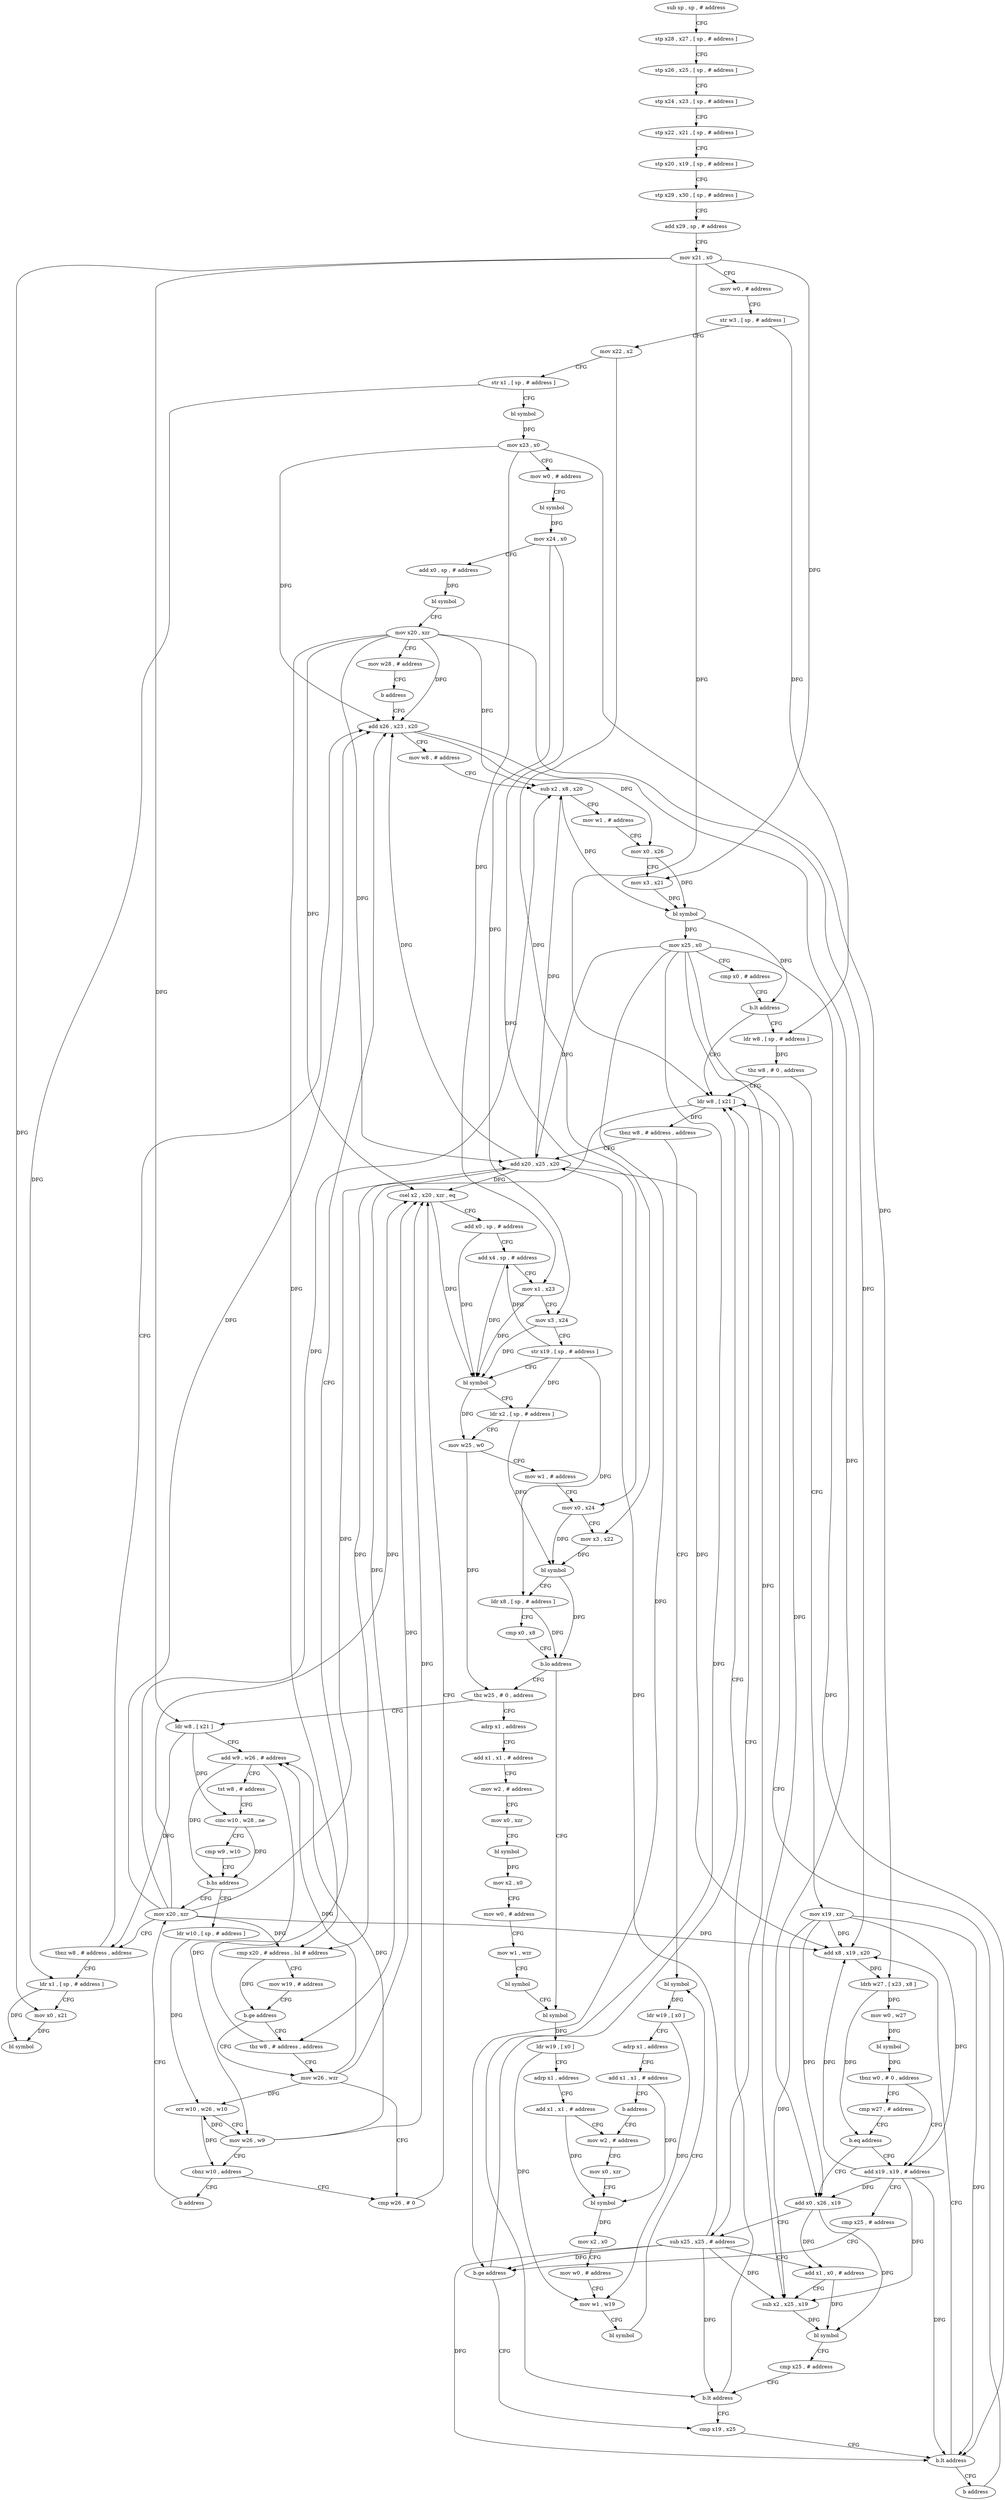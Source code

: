 digraph "func" {
"4201268" [label = "sub sp , sp , # address" ]
"4201272" [label = "stp x28 , x27 , [ sp , # address ]" ]
"4201276" [label = "stp x26 , x25 , [ sp , # address ]" ]
"4201280" [label = "stp x24 , x23 , [ sp , # address ]" ]
"4201284" [label = "stp x22 , x21 , [ sp , # address ]" ]
"4201288" [label = "stp x20 , x19 , [ sp , # address ]" ]
"4201292" [label = "stp x29 , x30 , [ sp , # address ]" ]
"4201296" [label = "add x29 , sp , # address" ]
"4201300" [label = "mov x21 , x0" ]
"4201304" [label = "mov w0 , # address" ]
"4201308" [label = "str w3 , [ sp , # address ]" ]
"4201312" [label = "mov x22 , x2" ]
"4201316" [label = "str x1 , [ sp , # address ]" ]
"4201320" [label = "bl symbol" ]
"4201324" [label = "mov x23 , x0" ]
"4201328" [label = "mov w0 , # address" ]
"4201332" [label = "bl symbol" ]
"4201336" [label = "mov x24 , x0" ]
"4201340" [label = "add x0 , sp , # address" ]
"4201344" [label = "bl symbol" ]
"4201348" [label = "mov x20 , xzr" ]
"4201352" [label = "mov w28 , # address" ]
"4201356" [label = "b address" ]
"4201368" [label = "add x26 , x23 , x20" ]
"4201372" [label = "mov w8 , # address" ]
"4201376" [label = "sub x2 , x8 , x20" ]
"4201380" [label = "mov w1 , # address" ]
"4201384" [label = "mov x0 , x26" ]
"4201388" [label = "mov x3 , x21" ]
"4201392" [label = "bl symbol" ]
"4201396" [label = "mov x25 , x0" ]
"4201400" [label = "cmp x0 , # address" ]
"4201404" [label = "b.lt address" ]
"4201500" [label = "ldr w8 , [ x21 ]" ]
"4201408" [label = "ldr w8 , [ sp , # address ]" ]
"4201504" [label = "tbnz w8 , # address , address" ]
"4201728" [label = "bl symbol" ]
"4201508" [label = "add x20 , x25 , x20" ]
"4201412" [label = "tbz w8 , # 0 , address" ]
"4201416" [label = "mov x19 , xzr" ]
"4201732" [label = "ldr w19 , [ x0 ]" ]
"4201736" [label = "adrp x1 , address" ]
"4201740" [label = "add x1 , x1 , # address" ]
"4201744" [label = "b address" ]
"4201700" [label = "mov w2 , # address" ]
"4201512" [label = "cmp x20 , # address , lsl # address" ]
"4201516" [label = "mov w19 , # address" ]
"4201520" [label = "b.ge address" ]
"4201528" [label = "mov w26 , wzr" ]
"4201524" [label = "tbz w8 , # address , address" ]
"4201420" [label = "add x8 , x19 , x20" ]
"4201704" [label = "mov x0 , xzr" ]
"4201708" [label = "bl symbol" ]
"4201712" [label = "mov x2 , x0" ]
"4201716" [label = "mov w0 , # address" ]
"4201720" [label = "mov w1 , w19" ]
"4201724" [label = "bl symbol" ]
"4201532" [label = "cmp w26 , # 0" ]
"4201488" [label = "add x19 , x19 , # address" ]
"4201492" [label = "cmp x25 , # address" ]
"4201496" [label = "b.ge address" ]
"4201476" [label = "cmp x19 , x25" ]
"4201440" [label = "cmp w27 , # address" ]
"4201444" [label = "b.eq address" ]
"4201448" [label = "add x0 , x26 , x19" ]
"4201684" [label = "bl symbol" ]
"4201688" [label = "ldr w19 , [ x0 ]" ]
"4201692" [label = "adrp x1 , address" ]
"4201696" [label = "add x1 , x1 , # address" ]
"4201600" [label = "tbz w25 , # 0 , address" ]
"4201648" [label = "adrp x1 , address" ]
"4201604" [label = "ldr w8 , [ x21 ]" ]
"4201480" [label = "b.lt address" ]
"4201484" [label = "b address" ]
"4201452" [label = "sub x25 , x25 , # address" ]
"4201456" [label = "add x1 , x0 , # address" ]
"4201460" [label = "sub x2 , x25 , x19" ]
"4201464" [label = "bl symbol" ]
"4201468" [label = "cmp x25 , # address" ]
"4201472" [label = "b.lt address" ]
"4201652" [label = "add x1 , x1 , # address" ]
"4201656" [label = "mov w2 , # address" ]
"4201660" [label = "mov x0 , xzr" ]
"4201664" [label = "bl symbol" ]
"4201668" [label = "mov x2 , x0" ]
"4201672" [label = "mov w0 , # address" ]
"4201676" [label = "mov w1 , wzr" ]
"4201680" [label = "bl symbol" ]
"4201608" [label = "add w9 , w26 , # address" ]
"4201612" [label = "tst w8 , # address" ]
"4201616" [label = "cinc w10 , w28 , ne" ]
"4201620" [label = "cmp w9 , w10" ]
"4201624" [label = "b.hs address" ]
"4201360" [label = "mov x20 , xzr" ]
"4201628" [label = "ldr w10 , [ sp , # address ]" ]
"4201424" [label = "ldrb w27 , [ x23 , x8 ]" ]
"4201428" [label = "mov w0 , w27" ]
"4201432" [label = "bl symbol" ]
"4201436" [label = "tbnz w0 , # 0 , address" ]
"4201364" [label = "tbnz w8 , # address , address" ]
"4201748" [label = "ldr x1 , [ sp , # address ]" ]
"4201632" [label = "orr w10 , w26 , w10" ]
"4201636" [label = "mov w26 , w9" ]
"4201640" [label = "cbnz w10 , address" ]
"4201644" [label = "b address" ]
"4201752" [label = "mov x0 , x21" ]
"4201756" [label = "bl symbol" ]
"4201536" [label = "csel x2 , x20 , xzr , eq" ]
"4201540" [label = "add x0 , sp , # address" ]
"4201544" [label = "add x4 , sp , # address" ]
"4201548" [label = "mov x1 , x23" ]
"4201552" [label = "mov x3 , x24" ]
"4201556" [label = "str x19 , [ sp , # address ]" ]
"4201560" [label = "bl symbol" ]
"4201564" [label = "ldr x2 , [ sp , # address ]" ]
"4201568" [label = "mov w25 , w0" ]
"4201572" [label = "mov w1 , # address" ]
"4201576" [label = "mov x0 , x24" ]
"4201580" [label = "mov x3 , x22" ]
"4201584" [label = "bl symbol" ]
"4201588" [label = "ldr x8 , [ sp , # address ]" ]
"4201592" [label = "cmp x0 , x8" ]
"4201596" [label = "b.lo address" ]
"4201268" -> "4201272" [ label = "CFG" ]
"4201272" -> "4201276" [ label = "CFG" ]
"4201276" -> "4201280" [ label = "CFG" ]
"4201280" -> "4201284" [ label = "CFG" ]
"4201284" -> "4201288" [ label = "CFG" ]
"4201288" -> "4201292" [ label = "CFG" ]
"4201292" -> "4201296" [ label = "CFG" ]
"4201296" -> "4201300" [ label = "CFG" ]
"4201300" -> "4201304" [ label = "CFG" ]
"4201300" -> "4201388" [ label = "DFG" ]
"4201300" -> "4201500" [ label = "DFG" ]
"4201300" -> "4201604" [ label = "DFG" ]
"4201300" -> "4201752" [ label = "DFG" ]
"4201304" -> "4201308" [ label = "CFG" ]
"4201308" -> "4201312" [ label = "CFG" ]
"4201308" -> "4201408" [ label = "DFG" ]
"4201312" -> "4201316" [ label = "CFG" ]
"4201312" -> "4201580" [ label = "DFG" ]
"4201316" -> "4201320" [ label = "CFG" ]
"4201316" -> "4201748" [ label = "DFG" ]
"4201320" -> "4201324" [ label = "DFG" ]
"4201324" -> "4201328" [ label = "CFG" ]
"4201324" -> "4201368" [ label = "DFG" ]
"4201324" -> "4201424" [ label = "DFG" ]
"4201324" -> "4201548" [ label = "DFG" ]
"4201328" -> "4201332" [ label = "CFG" ]
"4201332" -> "4201336" [ label = "DFG" ]
"4201336" -> "4201340" [ label = "CFG" ]
"4201336" -> "4201552" [ label = "DFG" ]
"4201336" -> "4201576" [ label = "DFG" ]
"4201340" -> "4201344" [ label = "DFG" ]
"4201344" -> "4201348" [ label = "CFG" ]
"4201348" -> "4201352" [ label = "CFG" ]
"4201348" -> "4201368" [ label = "DFG" ]
"4201348" -> "4201376" [ label = "DFG" ]
"4201348" -> "4201508" [ label = "DFG" ]
"4201348" -> "4201512" [ label = "DFG" ]
"4201348" -> "4201420" [ label = "DFG" ]
"4201348" -> "4201536" [ label = "DFG" ]
"4201352" -> "4201356" [ label = "CFG" ]
"4201356" -> "4201368" [ label = "CFG" ]
"4201368" -> "4201372" [ label = "CFG" ]
"4201368" -> "4201384" [ label = "DFG" ]
"4201368" -> "4201448" [ label = "DFG" ]
"4201372" -> "4201376" [ label = "CFG" ]
"4201376" -> "4201380" [ label = "CFG" ]
"4201376" -> "4201392" [ label = "DFG" ]
"4201380" -> "4201384" [ label = "CFG" ]
"4201384" -> "4201388" [ label = "CFG" ]
"4201384" -> "4201392" [ label = "DFG" ]
"4201388" -> "4201392" [ label = "DFG" ]
"4201392" -> "4201396" [ label = "DFG" ]
"4201392" -> "4201404" [ label = "DFG" ]
"4201396" -> "4201400" [ label = "CFG" ]
"4201396" -> "4201508" [ label = "DFG" ]
"4201396" -> "4201496" [ label = "DFG" ]
"4201396" -> "4201480" [ label = "DFG" ]
"4201396" -> "4201452" [ label = "DFG" ]
"4201396" -> "4201460" [ label = "DFG" ]
"4201396" -> "4201472" [ label = "DFG" ]
"4201400" -> "4201404" [ label = "CFG" ]
"4201404" -> "4201500" [ label = "CFG" ]
"4201404" -> "4201408" [ label = "CFG" ]
"4201500" -> "4201504" [ label = "DFG" ]
"4201500" -> "4201524" [ label = "DFG" ]
"4201408" -> "4201412" [ label = "DFG" ]
"4201504" -> "4201728" [ label = "CFG" ]
"4201504" -> "4201508" [ label = "CFG" ]
"4201728" -> "4201732" [ label = "DFG" ]
"4201508" -> "4201512" [ label = "DFG" ]
"4201508" -> "4201368" [ label = "DFG" ]
"4201508" -> "4201376" [ label = "DFG" ]
"4201508" -> "4201420" [ label = "DFG" ]
"4201508" -> "4201536" [ label = "DFG" ]
"4201412" -> "4201500" [ label = "CFG" ]
"4201412" -> "4201416" [ label = "CFG" ]
"4201416" -> "4201420" [ label = "DFG" ]
"4201416" -> "4201488" [ label = "DFG" ]
"4201416" -> "4201480" [ label = "DFG" ]
"4201416" -> "4201448" [ label = "DFG" ]
"4201416" -> "4201460" [ label = "DFG" ]
"4201732" -> "4201736" [ label = "CFG" ]
"4201732" -> "4201720" [ label = "DFG" ]
"4201736" -> "4201740" [ label = "CFG" ]
"4201740" -> "4201744" [ label = "CFG" ]
"4201740" -> "4201708" [ label = "DFG" ]
"4201744" -> "4201700" [ label = "CFG" ]
"4201700" -> "4201704" [ label = "CFG" ]
"4201512" -> "4201516" [ label = "CFG" ]
"4201512" -> "4201520" [ label = "DFG" ]
"4201516" -> "4201520" [ label = "CFG" ]
"4201520" -> "4201528" [ label = "CFG" ]
"4201520" -> "4201524" [ label = "CFG" ]
"4201528" -> "4201532" [ label = "CFG" ]
"4201528" -> "4201536" [ label = "DFG" ]
"4201528" -> "4201608" [ label = "DFG" ]
"4201528" -> "4201632" [ label = "DFG" ]
"4201524" -> "4201368" [ label = "CFG" ]
"4201524" -> "4201528" [ label = "CFG" ]
"4201420" -> "4201424" [ label = "DFG" ]
"4201704" -> "4201708" [ label = "CFG" ]
"4201708" -> "4201712" [ label = "DFG" ]
"4201712" -> "4201716" [ label = "CFG" ]
"4201716" -> "4201720" [ label = "CFG" ]
"4201720" -> "4201724" [ label = "CFG" ]
"4201724" -> "4201728" [ label = "CFG" ]
"4201532" -> "4201536" [ label = "CFG" ]
"4201488" -> "4201492" [ label = "CFG" ]
"4201488" -> "4201420" [ label = "DFG" ]
"4201488" -> "4201480" [ label = "DFG" ]
"4201488" -> "4201448" [ label = "DFG" ]
"4201488" -> "4201460" [ label = "DFG" ]
"4201492" -> "4201496" [ label = "CFG" ]
"4201496" -> "4201476" [ label = "CFG" ]
"4201496" -> "4201500" [ label = "CFG" ]
"4201476" -> "4201480" [ label = "CFG" ]
"4201440" -> "4201444" [ label = "CFG" ]
"4201444" -> "4201488" [ label = "CFG" ]
"4201444" -> "4201448" [ label = "CFG" ]
"4201448" -> "4201452" [ label = "CFG" ]
"4201448" -> "4201456" [ label = "DFG" ]
"4201448" -> "4201464" [ label = "DFG" ]
"4201684" -> "4201688" [ label = "DFG" ]
"4201688" -> "4201692" [ label = "CFG" ]
"4201688" -> "4201720" [ label = "DFG" ]
"4201692" -> "4201696" [ label = "CFG" ]
"4201696" -> "4201700" [ label = "CFG" ]
"4201696" -> "4201708" [ label = "DFG" ]
"4201600" -> "4201648" [ label = "CFG" ]
"4201600" -> "4201604" [ label = "CFG" ]
"4201648" -> "4201652" [ label = "CFG" ]
"4201604" -> "4201608" [ label = "CFG" ]
"4201604" -> "4201616" [ label = "DFG" ]
"4201604" -> "4201364" [ label = "DFG" ]
"4201480" -> "4201420" [ label = "CFG" ]
"4201480" -> "4201484" [ label = "CFG" ]
"4201484" -> "4201500" [ label = "CFG" ]
"4201452" -> "4201456" [ label = "CFG" ]
"4201452" -> "4201496" [ label = "DFG" ]
"4201452" -> "4201480" [ label = "DFG" ]
"4201452" -> "4201508" [ label = "DFG" ]
"4201452" -> "4201460" [ label = "DFG" ]
"4201452" -> "4201472" [ label = "DFG" ]
"4201456" -> "4201460" [ label = "CFG" ]
"4201456" -> "4201464" [ label = "DFG" ]
"4201460" -> "4201464" [ label = "DFG" ]
"4201464" -> "4201468" [ label = "CFG" ]
"4201468" -> "4201472" [ label = "CFG" ]
"4201472" -> "4201500" [ label = "CFG" ]
"4201472" -> "4201476" [ label = "CFG" ]
"4201652" -> "4201656" [ label = "CFG" ]
"4201656" -> "4201660" [ label = "CFG" ]
"4201660" -> "4201664" [ label = "CFG" ]
"4201664" -> "4201668" [ label = "DFG" ]
"4201668" -> "4201672" [ label = "CFG" ]
"4201672" -> "4201676" [ label = "CFG" ]
"4201676" -> "4201680" [ label = "CFG" ]
"4201680" -> "4201684" [ label = "CFG" ]
"4201608" -> "4201612" [ label = "CFG" ]
"4201608" -> "4201624" [ label = "DFG" ]
"4201608" -> "4201636" [ label = "DFG" ]
"4201612" -> "4201616" [ label = "CFG" ]
"4201616" -> "4201620" [ label = "CFG" ]
"4201616" -> "4201624" [ label = "DFG" ]
"4201620" -> "4201624" [ label = "CFG" ]
"4201624" -> "4201360" [ label = "CFG" ]
"4201624" -> "4201628" [ label = "CFG" ]
"4201360" -> "4201364" [ label = "CFG" ]
"4201360" -> "4201368" [ label = "DFG" ]
"4201360" -> "4201376" [ label = "DFG" ]
"4201360" -> "4201508" [ label = "DFG" ]
"4201360" -> "4201512" [ label = "DFG" ]
"4201360" -> "4201420" [ label = "DFG" ]
"4201360" -> "4201536" [ label = "DFG" ]
"4201628" -> "4201632" [ label = "DFG" ]
"4201424" -> "4201428" [ label = "DFG" ]
"4201424" -> "4201444" [ label = "DFG" ]
"4201428" -> "4201432" [ label = "DFG" ]
"4201432" -> "4201436" [ label = "DFG" ]
"4201436" -> "4201488" [ label = "CFG" ]
"4201436" -> "4201440" [ label = "CFG" ]
"4201364" -> "4201748" [ label = "CFG" ]
"4201364" -> "4201368" [ label = "CFG" ]
"4201748" -> "4201752" [ label = "CFG" ]
"4201748" -> "4201756" [ label = "DFG" ]
"4201632" -> "4201636" [ label = "CFG" ]
"4201632" -> "4201640" [ label = "DFG" ]
"4201636" -> "4201640" [ label = "CFG" ]
"4201636" -> "4201536" [ label = "DFG" ]
"4201636" -> "4201608" [ label = "DFG" ]
"4201636" -> "4201632" [ label = "DFG" ]
"4201640" -> "4201532" [ label = "CFG" ]
"4201640" -> "4201644" [ label = "CFG" ]
"4201644" -> "4201360" [ label = "CFG" ]
"4201752" -> "4201756" [ label = "DFG" ]
"4201536" -> "4201540" [ label = "CFG" ]
"4201536" -> "4201560" [ label = "DFG" ]
"4201540" -> "4201544" [ label = "CFG" ]
"4201540" -> "4201560" [ label = "DFG" ]
"4201544" -> "4201548" [ label = "CFG" ]
"4201544" -> "4201560" [ label = "DFG" ]
"4201548" -> "4201552" [ label = "CFG" ]
"4201548" -> "4201560" [ label = "DFG" ]
"4201552" -> "4201556" [ label = "CFG" ]
"4201552" -> "4201560" [ label = "DFG" ]
"4201556" -> "4201560" [ label = "CFG" ]
"4201556" -> "4201544" [ label = "DFG" ]
"4201556" -> "4201564" [ label = "DFG" ]
"4201556" -> "4201588" [ label = "DFG" ]
"4201560" -> "4201564" [ label = "CFG" ]
"4201560" -> "4201568" [ label = "DFG" ]
"4201564" -> "4201568" [ label = "CFG" ]
"4201564" -> "4201584" [ label = "DFG" ]
"4201568" -> "4201572" [ label = "CFG" ]
"4201568" -> "4201600" [ label = "DFG" ]
"4201572" -> "4201576" [ label = "CFG" ]
"4201576" -> "4201580" [ label = "CFG" ]
"4201576" -> "4201584" [ label = "DFG" ]
"4201580" -> "4201584" [ label = "DFG" ]
"4201584" -> "4201588" [ label = "CFG" ]
"4201584" -> "4201596" [ label = "DFG" ]
"4201588" -> "4201592" [ label = "CFG" ]
"4201588" -> "4201596" [ label = "DFG" ]
"4201592" -> "4201596" [ label = "CFG" ]
"4201596" -> "4201684" [ label = "CFG" ]
"4201596" -> "4201600" [ label = "CFG" ]
}

